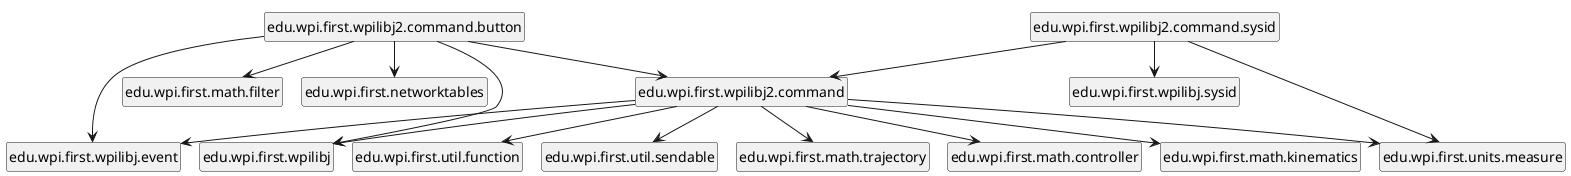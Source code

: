 @startuml
    !pragma layout smetana
    skinparam backgroundcolor transparent
    set namespaceSeparator none
    hide circle
    hide empty fields
    hide empty methods
    edu.wpi.first.wpilibj2.command --> edu.wpi.first.util.sendable
    edu.wpi.first.wpilibj2.command --> edu.wpi.first.wpilibj
    edu.wpi.first.wpilibj2.command --> edu.wpi.first.math.trajectory
    edu.wpi.first.wpilibj2.command --> edu.wpi.first.math.controller
    edu.wpi.first.wpilibj2.command --> edu.wpi.first.math.kinematics
    edu.wpi.first.wpilibj2.command --> edu.wpi.first.wpilibj.event
    edu.wpi.first.wpilibj2.command --> edu.wpi.first.units.measure
    edu.wpi.first.wpilibj2.command --> edu.wpi.first.util.function
    edu.wpi.first.wpilibj2.command.sysid --> edu.wpi.first.wpilibj.sysid
    edu.wpi.first.wpilibj2.command.sysid --> edu.wpi.first.units.measure
    edu.wpi.first.wpilibj2.command.sysid --> edu.wpi.first.wpilibj2.command
    edu.wpi.first.wpilibj2.command.button --> edu.wpi.first.wpilibj.event
    edu.wpi.first.wpilibj2.command.button --> edu.wpi.first.wpilibj2.command
    edu.wpi.first.wpilibj2.command.button --> edu.wpi.first.math.filter
    edu.wpi.first.wpilibj2.command.button --> edu.wpi.first.networktables
    edu.wpi.first.wpilibj2.command.button --> edu.wpi.first.wpilibj
    class "edu.wpi.first.wpilibj2.command" [[edu/wpi/first/wpilibj2/command/package-summary.html]] {}
    class "edu.wpi.first.wpilibj2.command.sysid" [[edu/wpi/first/wpilibj2/command/sysid/package-summary.html]] {}
    class "edu.wpi.first.wpilibj2.command.button" [[edu/wpi/first/wpilibj2/command/button/package-summary.html]] {}
@enduml
